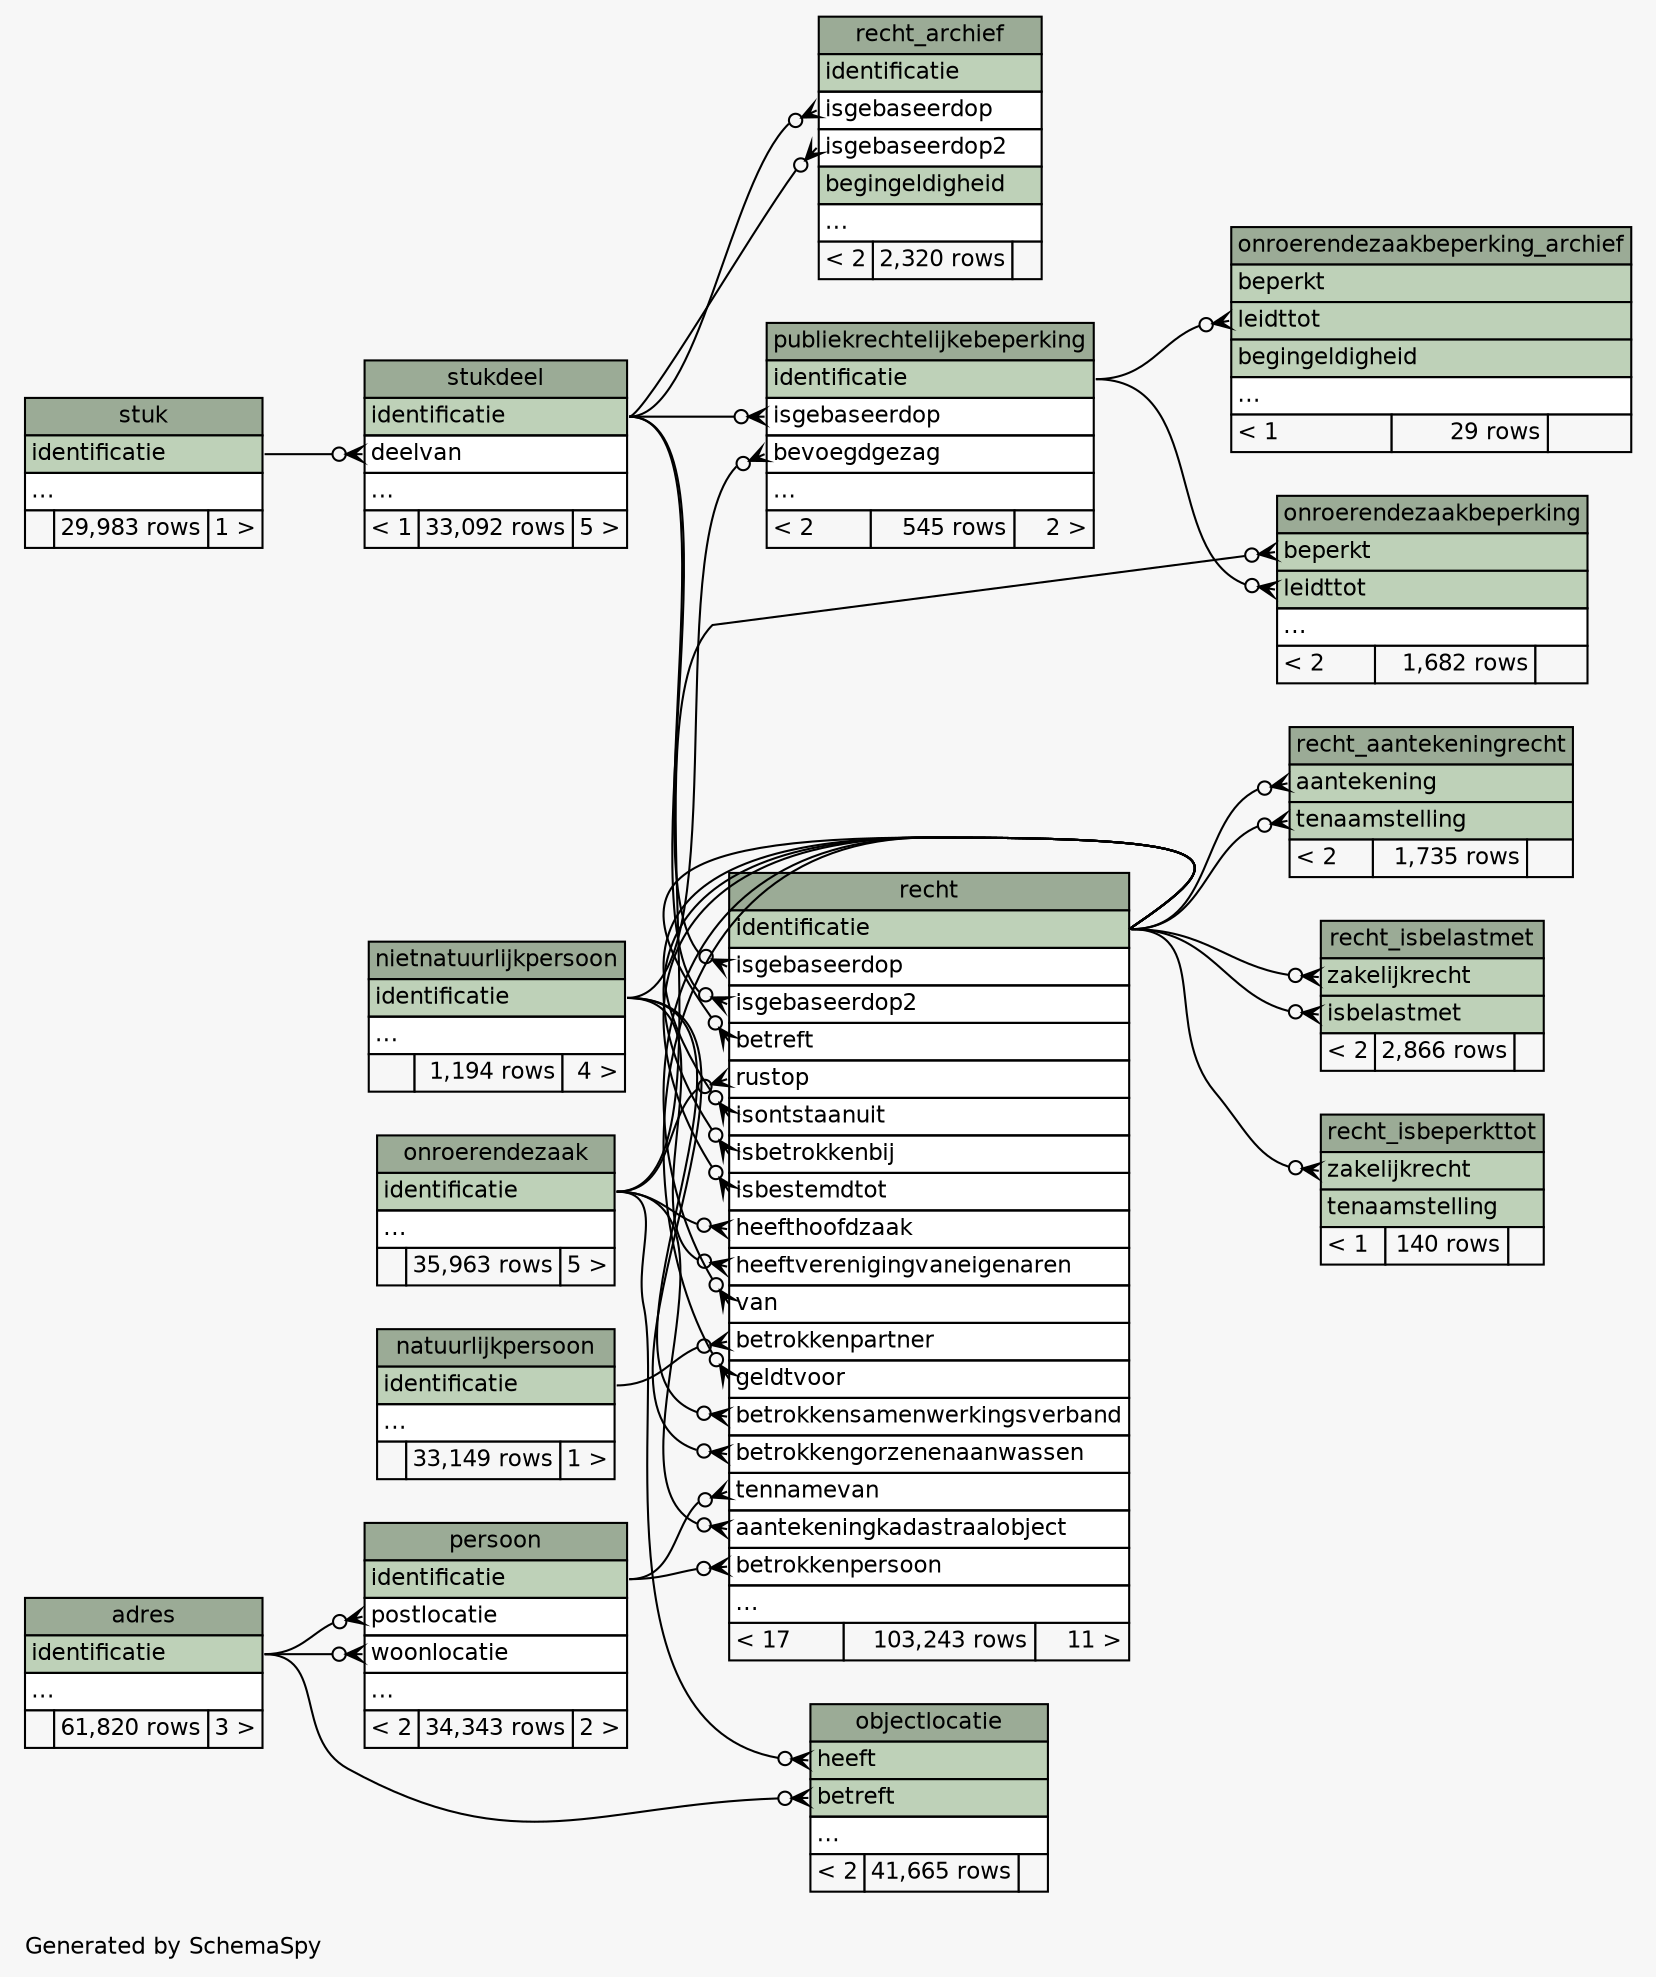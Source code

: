 // dot 2.43.0 on Linux 5.15.0-58-generic
// SchemaSpy rev Unknown
digraph "compactRelationshipsDiagram" {
  graph [
    rankdir="RL"
    bgcolor="#f7f7f7"
    label="\nGenerated by SchemaSpy"
    labeljust="l"
    nodesep="0.18"
    ranksep="0.46"
    fontname="Helvetica"
    fontsize="11"
  ];
  node [
    fontname="Helvetica"
    fontsize="11"
    shape="plaintext"
  ];
  edge [
    arrowsize="0.8"
  ];
  "adres" [
    label=<
    <TABLE BORDER="0" CELLBORDER="1" CELLSPACING="0" BGCOLOR="#ffffff">
      <TR><TD COLSPAN="3" BGCOLOR="#9bab96" ALIGN="CENTER">adres</TD></TR>
      <TR><TD PORT="identificatie" COLSPAN="3" BGCOLOR="#bed1b8" ALIGN="LEFT">identificatie</TD></TR>
      <TR><TD PORT="elipses" COLSPAN="3" ALIGN="LEFT">...</TD></TR>
      <TR><TD ALIGN="LEFT" BGCOLOR="#f7f7f7">  </TD><TD ALIGN="RIGHT" BGCOLOR="#f7f7f7">61,820 rows</TD><TD ALIGN="RIGHT" BGCOLOR="#f7f7f7">3 &gt;</TD></TR>
    </TABLE>>
    URL="tables/adres.html"
    tooltip="adres"
  ];
  "natuurlijkpersoon" [
    label=<
    <TABLE BORDER="0" CELLBORDER="1" CELLSPACING="0" BGCOLOR="#ffffff">
      <TR><TD COLSPAN="3" BGCOLOR="#9bab96" ALIGN="CENTER">natuurlijkpersoon</TD></TR>
      <TR><TD PORT="identificatie" COLSPAN="3" BGCOLOR="#bed1b8" ALIGN="LEFT">identificatie</TD></TR>
      <TR><TD PORT="elipses" COLSPAN="3" ALIGN="LEFT">...</TD></TR>
      <TR><TD ALIGN="LEFT" BGCOLOR="#f7f7f7">  </TD><TD ALIGN="RIGHT" BGCOLOR="#f7f7f7">33,149 rows</TD><TD ALIGN="RIGHT" BGCOLOR="#f7f7f7">1 &gt;</TD></TR>
    </TABLE>>
    URL="tables/natuurlijkpersoon.html"
    tooltip="natuurlijkpersoon"
  ];
  "nietnatuurlijkpersoon" [
    label=<
    <TABLE BORDER="0" CELLBORDER="1" CELLSPACING="0" BGCOLOR="#ffffff">
      <TR><TD COLSPAN="3" BGCOLOR="#9bab96" ALIGN="CENTER">nietnatuurlijkpersoon</TD></TR>
      <TR><TD PORT="identificatie" COLSPAN="3" BGCOLOR="#bed1b8" ALIGN="LEFT">identificatie</TD></TR>
      <TR><TD PORT="elipses" COLSPAN="3" ALIGN="LEFT">...</TD></TR>
      <TR><TD ALIGN="LEFT" BGCOLOR="#f7f7f7">  </TD><TD ALIGN="RIGHT" BGCOLOR="#f7f7f7">1,194 rows</TD><TD ALIGN="RIGHT" BGCOLOR="#f7f7f7">4 &gt;</TD></TR>
    </TABLE>>
    URL="tables/nietnatuurlijkpersoon.html"
    tooltip="nietnatuurlijkpersoon"
  ];
  "objectlocatie" [
    label=<
    <TABLE BORDER="0" CELLBORDER="1" CELLSPACING="0" BGCOLOR="#ffffff">
      <TR><TD COLSPAN="3" BGCOLOR="#9bab96" ALIGN="CENTER">objectlocatie</TD></TR>
      <TR><TD PORT="heeft" COLSPAN="3" BGCOLOR="#bed1b8" ALIGN="LEFT">heeft</TD></TR>
      <TR><TD PORT="betreft" COLSPAN="3" BGCOLOR="#bed1b8" ALIGN="LEFT">betreft</TD></TR>
      <TR><TD PORT="elipses" COLSPAN="3" ALIGN="LEFT">...</TD></TR>
      <TR><TD ALIGN="LEFT" BGCOLOR="#f7f7f7">&lt; 2</TD><TD ALIGN="RIGHT" BGCOLOR="#f7f7f7">41,665 rows</TD><TD ALIGN="RIGHT" BGCOLOR="#f7f7f7">  </TD></TR>
    </TABLE>>
    URL="tables/objectlocatie.html"
    tooltip="objectlocatie"
  ];
  "onroerendezaak" [
    label=<
    <TABLE BORDER="0" CELLBORDER="1" CELLSPACING="0" BGCOLOR="#ffffff">
      <TR><TD COLSPAN="3" BGCOLOR="#9bab96" ALIGN="CENTER">onroerendezaak</TD></TR>
      <TR><TD PORT="identificatie" COLSPAN="3" BGCOLOR="#bed1b8" ALIGN="LEFT">identificatie</TD></TR>
      <TR><TD PORT="elipses" COLSPAN="3" ALIGN="LEFT">...</TD></TR>
      <TR><TD ALIGN="LEFT" BGCOLOR="#f7f7f7">  </TD><TD ALIGN="RIGHT" BGCOLOR="#f7f7f7">35,963 rows</TD><TD ALIGN="RIGHT" BGCOLOR="#f7f7f7">5 &gt;</TD></TR>
    </TABLE>>
    URL="tables/onroerendezaak.html"
    tooltip="onroerendezaak"
  ];
  "onroerendezaakbeperking" [
    label=<
    <TABLE BORDER="0" CELLBORDER="1" CELLSPACING="0" BGCOLOR="#ffffff">
      <TR><TD COLSPAN="3" BGCOLOR="#9bab96" ALIGN="CENTER">onroerendezaakbeperking</TD></TR>
      <TR><TD PORT="beperkt" COLSPAN="3" BGCOLOR="#bed1b8" ALIGN="LEFT">beperkt</TD></TR>
      <TR><TD PORT="leidttot" COLSPAN="3" BGCOLOR="#bed1b8" ALIGN="LEFT">leidttot</TD></TR>
      <TR><TD PORT="elipses" COLSPAN="3" ALIGN="LEFT">...</TD></TR>
      <TR><TD ALIGN="LEFT" BGCOLOR="#f7f7f7">&lt; 2</TD><TD ALIGN="RIGHT" BGCOLOR="#f7f7f7">1,682 rows</TD><TD ALIGN="RIGHT" BGCOLOR="#f7f7f7">  </TD></TR>
    </TABLE>>
    URL="tables/onroerendezaakbeperking.html"
    tooltip="onroerendezaakbeperking"
  ];
  "onroerendezaakbeperking_archief" [
    label=<
    <TABLE BORDER="0" CELLBORDER="1" CELLSPACING="0" BGCOLOR="#ffffff">
      <TR><TD COLSPAN="3" BGCOLOR="#9bab96" ALIGN="CENTER">onroerendezaakbeperking_archief</TD></TR>
      <TR><TD PORT="beperkt" COLSPAN="3" BGCOLOR="#bed1b8" ALIGN="LEFT">beperkt</TD></TR>
      <TR><TD PORT="leidttot" COLSPAN="3" BGCOLOR="#bed1b8" ALIGN="LEFT">leidttot</TD></TR>
      <TR><TD PORT="begingeldigheid" COLSPAN="3" BGCOLOR="#bed1b8" ALIGN="LEFT">begingeldigheid</TD></TR>
      <TR><TD PORT="elipses" COLSPAN="3" ALIGN="LEFT">...</TD></TR>
      <TR><TD ALIGN="LEFT" BGCOLOR="#f7f7f7">&lt; 1</TD><TD ALIGN="RIGHT" BGCOLOR="#f7f7f7">29 rows</TD><TD ALIGN="RIGHT" BGCOLOR="#f7f7f7">  </TD></TR>
    </TABLE>>
    URL="tables/onroerendezaakbeperking_archief.html"
    tooltip="onroerendezaakbeperking_archief"
  ];
  "persoon" [
    label=<
    <TABLE BORDER="0" CELLBORDER="1" CELLSPACING="0" BGCOLOR="#ffffff">
      <TR><TD COLSPAN="3" BGCOLOR="#9bab96" ALIGN="CENTER">persoon</TD></TR>
      <TR><TD PORT="identificatie" COLSPAN="3" BGCOLOR="#bed1b8" ALIGN="LEFT">identificatie</TD></TR>
      <TR><TD PORT="postlocatie" COLSPAN="3" ALIGN="LEFT">postlocatie</TD></TR>
      <TR><TD PORT="woonlocatie" COLSPAN="3" ALIGN="LEFT">woonlocatie</TD></TR>
      <TR><TD PORT="elipses" COLSPAN="3" ALIGN="LEFT">...</TD></TR>
      <TR><TD ALIGN="LEFT" BGCOLOR="#f7f7f7">&lt; 2</TD><TD ALIGN="RIGHT" BGCOLOR="#f7f7f7">34,343 rows</TD><TD ALIGN="RIGHT" BGCOLOR="#f7f7f7">2 &gt;</TD></TR>
    </TABLE>>
    URL="tables/persoon.html"
    tooltip="persoon"
  ];
  "publiekrechtelijkebeperking" [
    label=<
    <TABLE BORDER="0" CELLBORDER="1" CELLSPACING="0" BGCOLOR="#ffffff">
      <TR><TD COLSPAN="3" BGCOLOR="#9bab96" ALIGN="CENTER">publiekrechtelijkebeperking</TD></TR>
      <TR><TD PORT="identificatie" COLSPAN="3" BGCOLOR="#bed1b8" ALIGN="LEFT">identificatie</TD></TR>
      <TR><TD PORT="isgebaseerdop" COLSPAN="3" ALIGN="LEFT">isgebaseerdop</TD></TR>
      <TR><TD PORT="bevoegdgezag" COLSPAN="3" ALIGN="LEFT">bevoegdgezag</TD></TR>
      <TR><TD PORT="elipses" COLSPAN="3" ALIGN="LEFT">...</TD></TR>
      <TR><TD ALIGN="LEFT" BGCOLOR="#f7f7f7">&lt; 2</TD><TD ALIGN="RIGHT" BGCOLOR="#f7f7f7">545 rows</TD><TD ALIGN="RIGHT" BGCOLOR="#f7f7f7">2 &gt;</TD></TR>
    </TABLE>>
    URL="tables/publiekrechtelijkebeperking.html"
    tooltip="publiekrechtelijkebeperking"
  ];
  "recht" [
    label=<
    <TABLE BORDER="0" CELLBORDER="1" CELLSPACING="0" BGCOLOR="#ffffff">
      <TR><TD COLSPAN="3" BGCOLOR="#9bab96" ALIGN="CENTER">recht</TD></TR>
      <TR><TD PORT="identificatie" COLSPAN="3" BGCOLOR="#bed1b8" ALIGN="LEFT">identificatie</TD></TR>
      <TR><TD PORT="isgebaseerdop" COLSPAN="3" ALIGN="LEFT">isgebaseerdop</TD></TR>
      <TR><TD PORT="isgebaseerdop2" COLSPAN="3" ALIGN="LEFT">isgebaseerdop2</TD></TR>
      <TR><TD PORT="betreft" COLSPAN="3" ALIGN="LEFT">betreft</TD></TR>
      <TR><TD PORT="rustop" COLSPAN="3" ALIGN="LEFT">rustop</TD></TR>
      <TR><TD PORT="isontstaanuit" COLSPAN="3" ALIGN="LEFT">isontstaanuit</TD></TR>
      <TR><TD PORT="isbetrokkenbij" COLSPAN="3" ALIGN="LEFT">isbetrokkenbij</TD></TR>
      <TR><TD PORT="isbestemdtot" COLSPAN="3" ALIGN="LEFT">isbestemdtot</TD></TR>
      <TR><TD PORT="heefthoofdzaak" COLSPAN="3" ALIGN="LEFT">heefthoofdzaak</TD></TR>
      <TR><TD PORT="heeftverenigingvaneigenaren" COLSPAN="3" ALIGN="LEFT">heeftverenigingvaneigenaren</TD></TR>
      <TR><TD PORT="van" COLSPAN="3" ALIGN="LEFT">van</TD></TR>
      <TR><TD PORT="betrokkenpartner" COLSPAN="3" ALIGN="LEFT">betrokkenpartner</TD></TR>
      <TR><TD PORT="geldtvoor" COLSPAN="3" ALIGN="LEFT">geldtvoor</TD></TR>
      <TR><TD PORT="betrokkensamenwerkingsverband" COLSPAN="3" ALIGN="LEFT">betrokkensamenwerkingsverband</TD></TR>
      <TR><TD PORT="betrokkengorzenenaanwassen" COLSPAN="3" ALIGN="LEFT">betrokkengorzenenaanwassen</TD></TR>
      <TR><TD PORT="tennamevan" COLSPAN="3" ALIGN="LEFT">tennamevan</TD></TR>
      <TR><TD PORT="aantekeningkadastraalobject" COLSPAN="3" ALIGN="LEFT">aantekeningkadastraalobject</TD></TR>
      <TR><TD PORT="betrokkenpersoon" COLSPAN="3" ALIGN="LEFT">betrokkenpersoon</TD></TR>
      <TR><TD PORT="elipses" COLSPAN="3" ALIGN="LEFT">...</TD></TR>
      <TR><TD ALIGN="LEFT" BGCOLOR="#f7f7f7">&lt; 17</TD><TD ALIGN="RIGHT" BGCOLOR="#f7f7f7">103,243 rows</TD><TD ALIGN="RIGHT" BGCOLOR="#f7f7f7">11 &gt;</TD></TR>
    </TABLE>>
    URL="tables/recht.html"
    tooltip="recht"
  ];
  "recht_aantekeningrecht" [
    label=<
    <TABLE BORDER="0" CELLBORDER="1" CELLSPACING="0" BGCOLOR="#ffffff">
      <TR><TD COLSPAN="3" BGCOLOR="#9bab96" ALIGN="CENTER">recht_aantekeningrecht</TD></TR>
      <TR><TD PORT="aantekening" COLSPAN="3" BGCOLOR="#bed1b8" ALIGN="LEFT">aantekening</TD></TR>
      <TR><TD PORT="tenaamstelling" COLSPAN="3" BGCOLOR="#bed1b8" ALIGN="LEFT">tenaamstelling</TD></TR>
      <TR><TD ALIGN="LEFT" BGCOLOR="#f7f7f7">&lt; 2</TD><TD ALIGN="RIGHT" BGCOLOR="#f7f7f7">1,735 rows</TD><TD ALIGN="RIGHT" BGCOLOR="#f7f7f7">  </TD></TR>
    </TABLE>>
    URL="tables/recht_aantekeningrecht.html"
    tooltip="recht_aantekeningrecht"
  ];
  "recht_archief" [
    label=<
    <TABLE BORDER="0" CELLBORDER="1" CELLSPACING="0" BGCOLOR="#ffffff">
      <TR><TD COLSPAN="3" BGCOLOR="#9bab96" ALIGN="CENTER">recht_archief</TD></TR>
      <TR><TD PORT="identificatie" COLSPAN="3" BGCOLOR="#bed1b8" ALIGN="LEFT">identificatie</TD></TR>
      <TR><TD PORT="isgebaseerdop" COLSPAN="3" ALIGN="LEFT">isgebaseerdop</TD></TR>
      <TR><TD PORT="isgebaseerdop2" COLSPAN="3" ALIGN="LEFT">isgebaseerdop2</TD></TR>
      <TR><TD PORT="begingeldigheid" COLSPAN="3" BGCOLOR="#bed1b8" ALIGN="LEFT">begingeldigheid</TD></TR>
      <TR><TD PORT="elipses" COLSPAN="3" ALIGN="LEFT">...</TD></TR>
      <TR><TD ALIGN="LEFT" BGCOLOR="#f7f7f7">&lt; 2</TD><TD ALIGN="RIGHT" BGCOLOR="#f7f7f7">2,320 rows</TD><TD ALIGN="RIGHT" BGCOLOR="#f7f7f7">  </TD></TR>
    </TABLE>>
    URL="tables/recht_archief.html"
    tooltip="recht_archief"
  ];
  "recht_isbelastmet" [
    label=<
    <TABLE BORDER="0" CELLBORDER="1" CELLSPACING="0" BGCOLOR="#ffffff">
      <TR><TD COLSPAN="3" BGCOLOR="#9bab96" ALIGN="CENTER">recht_isbelastmet</TD></TR>
      <TR><TD PORT="zakelijkrecht" COLSPAN="3" BGCOLOR="#bed1b8" ALIGN="LEFT">zakelijkrecht</TD></TR>
      <TR><TD PORT="isbelastmet" COLSPAN="3" BGCOLOR="#bed1b8" ALIGN="LEFT">isbelastmet</TD></TR>
      <TR><TD ALIGN="LEFT" BGCOLOR="#f7f7f7">&lt; 2</TD><TD ALIGN="RIGHT" BGCOLOR="#f7f7f7">2,866 rows</TD><TD ALIGN="RIGHT" BGCOLOR="#f7f7f7">  </TD></TR>
    </TABLE>>
    URL="tables/recht_isbelastmet.html"
    tooltip="recht_isbelastmet"
  ];
  "recht_isbeperkttot" [
    label=<
    <TABLE BORDER="0" CELLBORDER="1" CELLSPACING="0" BGCOLOR="#ffffff">
      <TR><TD COLSPAN="3" BGCOLOR="#9bab96" ALIGN="CENTER">recht_isbeperkttot</TD></TR>
      <TR><TD PORT="zakelijkrecht" COLSPAN="3" BGCOLOR="#bed1b8" ALIGN="LEFT">zakelijkrecht</TD></TR>
      <TR><TD PORT="tenaamstelling" COLSPAN="3" BGCOLOR="#bed1b8" ALIGN="LEFT">tenaamstelling</TD></TR>
      <TR><TD ALIGN="LEFT" BGCOLOR="#f7f7f7">&lt; 1</TD><TD ALIGN="RIGHT" BGCOLOR="#f7f7f7">140 rows</TD><TD ALIGN="RIGHT" BGCOLOR="#f7f7f7">  </TD></TR>
    </TABLE>>
    URL="tables/recht_isbeperkttot.html"
    tooltip="recht_isbeperkttot"
  ];
  "stuk" [
    label=<
    <TABLE BORDER="0" CELLBORDER="1" CELLSPACING="0" BGCOLOR="#ffffff">
      <TR><TD COLSPAN="3" BGCOLOR="#9bab96" ALIGN="CENTER">stuk</TD></TR>
      <TR><TD PORT="identificatie" COLSPAN="3" BGCOLOR="#bed1b8" ALIGN="LEFT">identificatie</TD></TR>
      <TR><TD PORT="elipses" COLSPAN="3" ALIGN="LEFT">...</TD></TR>
      <TR><TD ALIGN="LEFT" BGCOLOR="#f7f7f7">  </TD><TD ALIGN="RIGHT" BGCOLOR="#f7f7f7">29,983 rows</TD><TD ALIGN="RIGHT" BGCOLOR="#f7f7f7">1 &gt;</TD></TR>
    </TABLE>>
    URL="tables/stuk.html"
    tooltip="stuk"
  ];
  "stukdeel" [
    label=<
    <TABLE BORDER="0" CELLBORDER="1" CELLSPACING="0" BGCOLOR="#ffffff">
      <TR><TD COLSPAN="3" BGCOLOR="#9bab96" ALIGN="CENTER">stukdeel</TD></TR>
      <TR><TD PORT="identificatie" COLSPAN="3" BGCOLOR="#bed1b8" ALIGN="LEFT">identificatie</TD></TR>
      <TR><TD PORT="deelvan" COLSPAN="3" ALIGN="LEFT">deelvan</TD></TR>
      <TR><TD PORT="elipses" COLSPAN="3" ALIGN="LEFT">...</TD></TR>
      <TR><TD ALIGN="LEFT" BGCOLOR="#f7f7f7">&lt; 1</TD><TD ALIGN="RIGHT" BGCOLOR="#f7f7f7">33,092 rows</TD><TD ALIGN="RIGHT" BGCOLOR="#f7f7f7">5 &gt;</TD></TR>
    </TABLE>>
    URL="tables/stukdeel.html"
    tooltip="stukdeel"
  ];
  "objectlocatie":"betreft":w -> "adres":"identificatie":e [arrowhead=none dir=back arrowtail=crowodot];
  "objectlocatie":"heeft":w -> "onroerendezaak":"identificatie":e [arrowhead=none dir=back arrowtail=crowodot];
  "onroerendezaakbeperking":"beperkt":w -> "onroerendezaak":"identificatie":e [arrowhead=none dir=back arrowtail=crowodot];
  "onroerendezaakbeperking":"leidttot":w -> "publiekrechtelijkebeperking":"identificatie":e [arrowhead=none dir=back arrowtail=crowodot];
  "onroerendezaakbeperking_archief":"leidttot":w -> "publiekrechtelijkebeperking":"identificatie":e [arrowhead=none dir=back arrowtail=crowodot];
  "persoon":"postlocatie":w -> "adres":"identificatie":e [arrowhead=none dir=back arrowtail=crowodot];
  "persoon":"woonlocatie":w -> "adres":"identificatie":e [arrowhead=none dir=back arrowtail=crowodot];
  "publiekrechtelijkebeperking":"bevoegdgezag":w -> "nietnatuurlijkpersoon":"identificatie":e [arrowhead=none dir=back arrowtail=crowodot];
  "publiekrechtelijkebeperking":"isgebaseerdop":w -> "stukdeel":"identificatie":e [arrowhead=none dir=back arrowtail=crowodot];
  "recht":"aantekeningkadastraalobject":w -> "onroerendezaak":"identificatie":e [arrowhead=none dir=back arrowtail=crowodot];
  "recht":"betreft":w -> "recht":"identificatie":e [arrowhead=none dir=back arrowtail=crowodot];
  "recht":"betrokkengorzenenaanwassen":w -> "nietnatuurlijkpersoon":"identificatie":e [arrowhead=none dir=back arrowtail=crowodot];
  "recht":"betrokkenpartner":w -> "natuurlijkpersoon":"identificatie":e [arrowhead=none dir=back arrowtail=crowodot];
  "recht":"betrokkenpersoon":w -> "persoon":"identificatie":e [arrowhead=none dir=back arrowtail=crowodot];
  "recht":"betrokkensamenwerkingsverband":w -> "nietnatuurlijkpersoon":"identificatie":e [arrowhead=none dir=back arrowtail=crowodot];
  "recht":"geldtvoor":w -> "recht":"identificatie":e [arrowhead=none dir=back arrowtail=crowodot];
  "recht":"heefthoofdzaak":w -> "onroerendezaak":"identificatie":e [arrowhead=none dir=back arrowtail=crowodot];
  "recht":"heeftverenigingvaneigenaren":w -> "nietnatuurlijkpersoon":"identificatie":e [arrowhead=none dir=back arrowtail=crowodot];
  "recht":"isbestemdtot":w -> "recht":"identificatie":e [arrowhead=none dir=back arrowtail=crowodot];
  "recht":"isbetrokkenbij":w -> "recht":"identificatie":e [arrowhead=none dir=back arrowtail=crowodot];
  "recht":"isgebaseerdop":w -> "stukdeel":"identificatie":e [arrowhead=none dir=back arrowtail=crowodot];
  "recht":"isgebaseerdop2":w -> "stukdeel":"identificatie":e [arrowhead=none dir=back arrowtail=crowodot];
  "recht":"isontstaanuit":w -> "recht":"identificatie":e [arrowhead=none dir=back arrowtail=crowodot];
  "recht":"rustop":w -> "onroerendezaak":"identificatie":e [arrowhead=none dir=back arrowtail=crowodot];
  "recht":"tennamevan":w -> "persoon":"identificatie":e [arrowhead=none dir=back arrowtail=crowodot];
  "recht":"van":w -> "recht":"identificatie":e [arrowhead=none dir=back arrowtail=crowodot];
  "recht_aantekeningrecht":"aantekening":w -> "recht":"identificatie":e [arrowhead=none dir=back arrowtail=crowodot];
  "recht_aantekeningrecht":"tenaamstelling":w -> "recht":"identificatie":e [arrowhead=none dir=back arrowtail=crowodot];
  "recht_archief":"isgebaseerdop":w -> "stukdeel":"identificatie":e [arrowhead=none dir=back arrowtail=crowodot];
  "recht_archief":"isgebaseerdop2":w -> "stukdeel":"identificatie":e [arrowhead=none dir=back arrowtail=crowodot];
  "recht_isbelastmet":"isbelastmet":w -> "recht":"identificatie":e [arrowhead=none dir=back arrowtail=crowodot];
  "recht_isbelastmet":"zakelijkrecht":w -> "recht":"identificatie":e [arrowhead=none dir=back arrowtail=crowodot];
  "recht_isbeperkttot":"zakelijkrecht":w -> "recht":"identificatie":e [arrowhead=none dir=back arrowtail=crowodot];
  "stukdeel":"deelvan":w -> "stuk":"identificatie":e [arrowhead=none dir=back arrowtail=crowodot];
}
